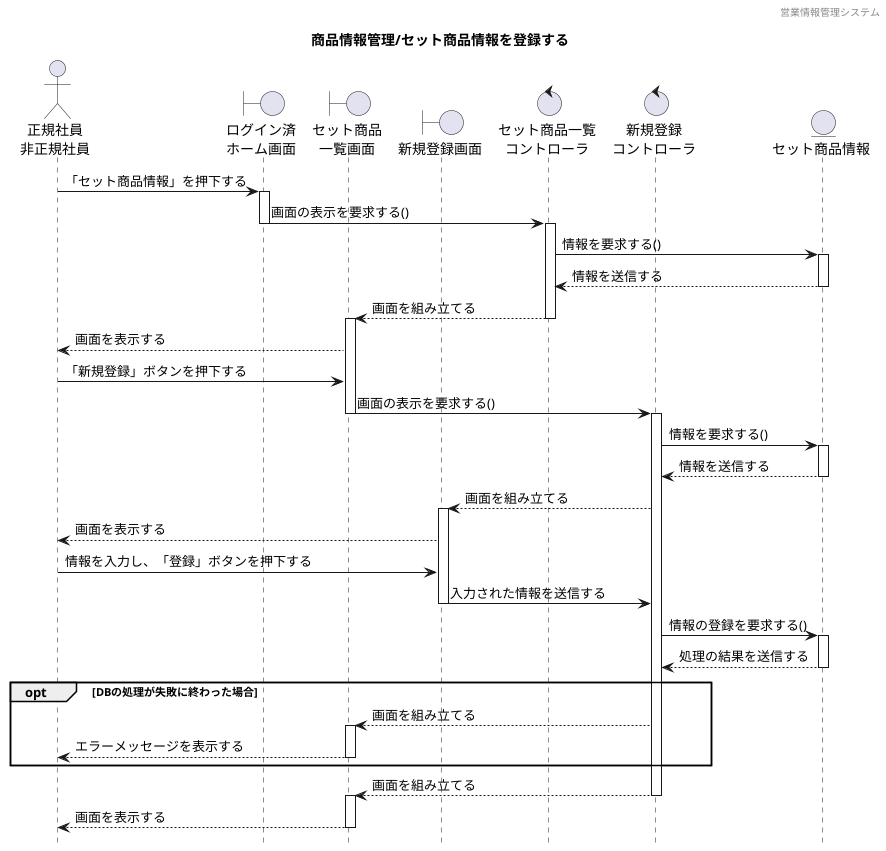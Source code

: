 @startuml ../../images/在庫管理/セット商品管理_登録

hide footbox
header 営業情報管理システム
title 商品情報管理/セット商品情報を登録する

' actor "" as a
actor "正規社員\n非正規社員" as a1

' boundary "" as b
boundary "ログイン済\nホーム画面" as b1
boundary "セット商品\n一覧画面" as b2
boundary "新規登録画面" as b3

' control "" as c
control "セット商品一覧\nコントローラ" as c1
control "新規登録\nコントローラ" as c2

' entity "" as e
entity "セット商品情報" as e1

a1 -> b1 : 「セット商品情報」を押下する
activate b1
b1 -> c1 : 画面の表示を要求する()
deactivate b1
activate c1
c1 -> e1 : 情報を要求する()
activate e1
e1 --> c1 : 情報を送信する
deactivate e1
c1 --> b2 : 画面を組み立てる
deactivate c1
activate b2
b2 --> a1 : 画面を表示する
a1 -> b2 : 「新規登録」ボタンを押下する
b2 -> c2 : 画面の表示を要求する()
deactivate b2
activate c2
c2 -> e1 : 情報を要求する()
activate e1
e1 --> c2 : 情報を送信する
deactivate e1
c2 --> b3 : 画面を組み立てる
activate b3
b3 --> a1 : 画面を表示する
a1 -> b3 : 情報を入力し、「登録」ボタンを押下する
b3 -> c2 : 入力された情報を送信する
deactivate b3
c2 -> e1 : 情報の登録を要求する()
activate e1
e1 --> c2 : 処理の結果を送信する
deactivate e1
opt DBの処理が失敗に終わった場合
c2 --> b2 : 画面を組み立てる
activate b2
b2 --> a1 : エラーメッセージを表示する  
deactivate b2
end
c2 --> b2 : 画面を組み立てる
deactivate c2
activate b2
b2 --> a1 : 画面を表示する  
deactivate b2

@enduml